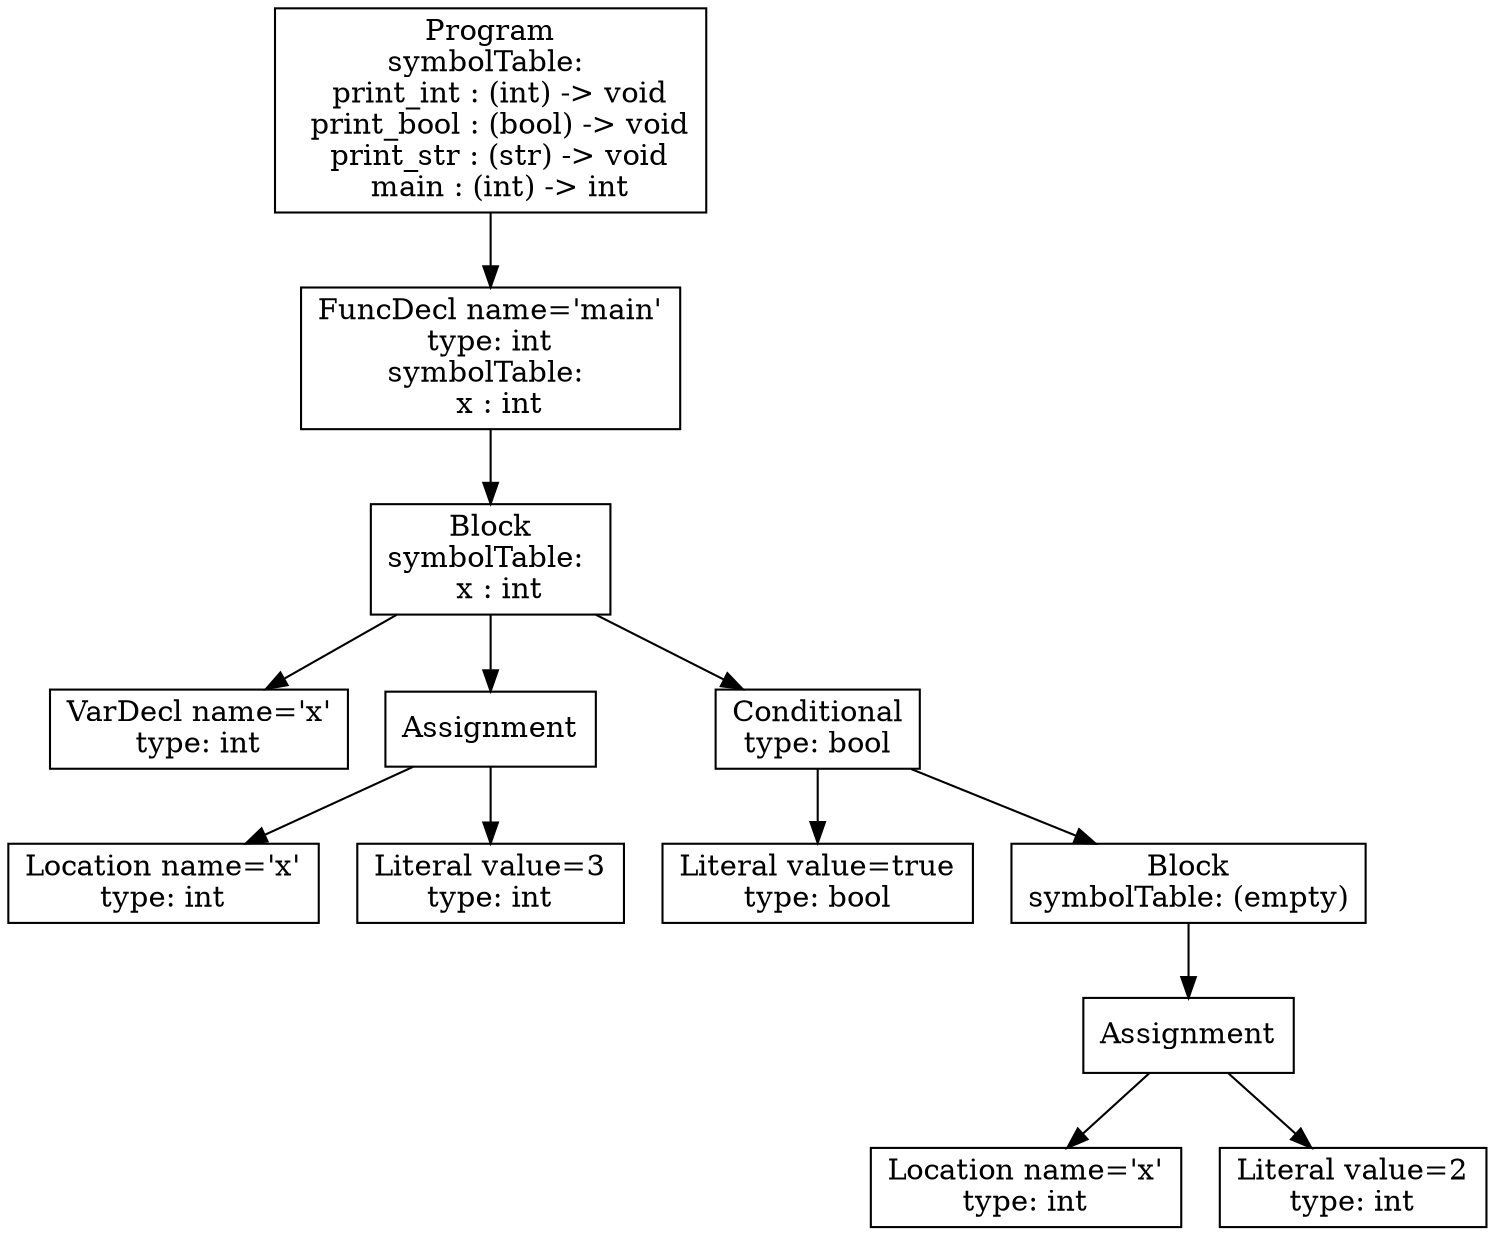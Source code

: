 digraph AST {
3 [shape=box, label="VarDecl name='x'\ntype: int"];
5 [shape=box, label="Location name='x'\ntype: int"];
6 [shape=box, label="Literal value=3\ntype: int"];
4 [shape=box, label="Assignment"];
4 -> 5;
4 -> 6;
8 [shape=box, label="Literal value=true\ntype: bool"];
11 [shape=box, label="Location name='x'\ntype: int"];
12 [shape=box, label="Literal value=2\ntype: int"];
10 [shape=box, label="Assignment"];
10 -> 11;
10 -> 12;
9 [shape=box, label="Block\nsymbolTable: (empty)"];
9 -> 10;
7 [shape=box, label="Conditional\ntype: bool"];
7 -> 8;
7 -> 9;
2 [shape=box, label="Block\nsymbolTable: \n  x : int"];
2 -> 3;
2 -> 4;
2 -> 7;
1 [shape=box, label="FuncDecl name='main'\ntype: int\nsymbolTable: \n  x : int"];
1 -> 2;
0 [shape=box, label="Program\nsymbolTable: \n  print_int : (int) -> void\n  print_bool : (bool) -> void\n  print_str : (str) -> void\n  main : (int) -> int"];
0 -> 1;
}
